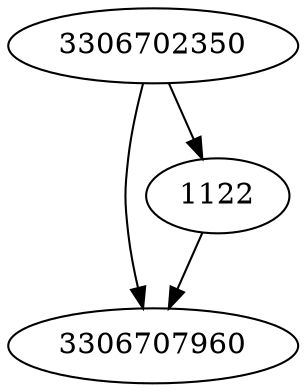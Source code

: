 strict digraph  {
3306707960;
1122;
3306702350;
1122 -> 3306707960;
3306702350 -> 3306707960;
3306702350 -> 1122;
}
